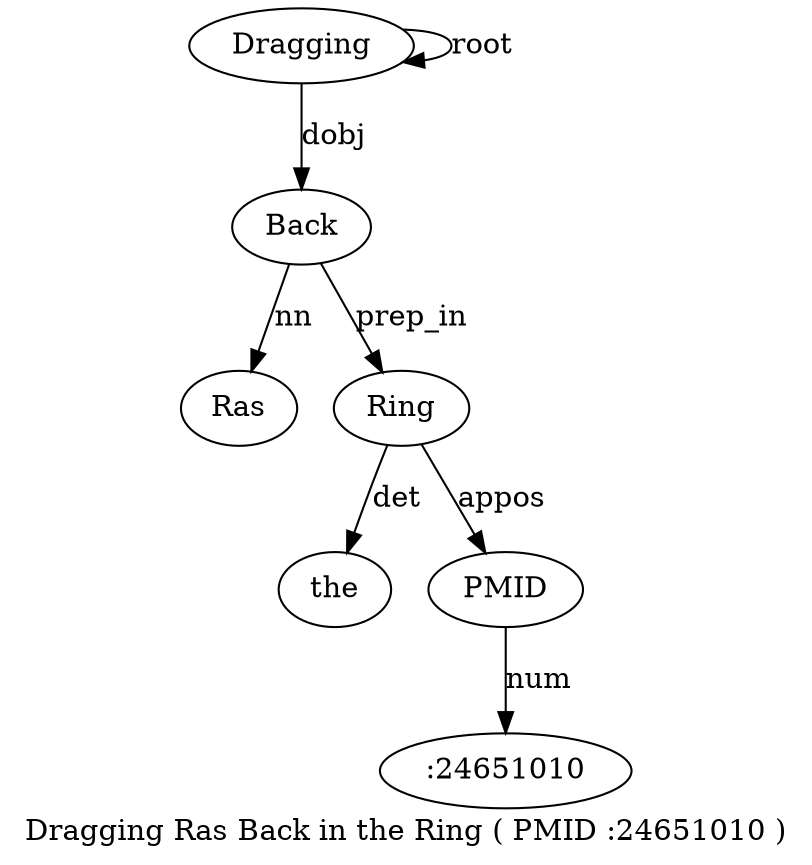 digraph "Dragging Ras Back in the Ring ( PMID :24651010 )" {
label="Dragging Ras Back in the Ring ( PMID :24651010 )";
Dragging1 [style=filled, fillcolor=white, label=Dragging];
Dragging1 -> Dragging1  [label=root];
Back3 [style=filled, fillcolor=white, label=Back];
Ras2 [style=filled, fillcolor=white, label=Ras];
Back3 -> Ras2  [label=nn];
Dragging1 -> Back3  [label=dobj];
Ring6 [style=filled, fillcolor=white, label=Ring];
the5 [style=filled, fillcolor=white, label=the];
Ring6 -> the5  [label=det];
Back3 -> Ring6  [label=prep_in];
PMID8 [style=filled, fillcolor=white, label=PMID];
Ring6 -> PMID8  [label=appos];
":246510109" [style=filled, fillcolor=white, label=":24651010"];
PMID8 -> ":246510109"  [label=num];
}

